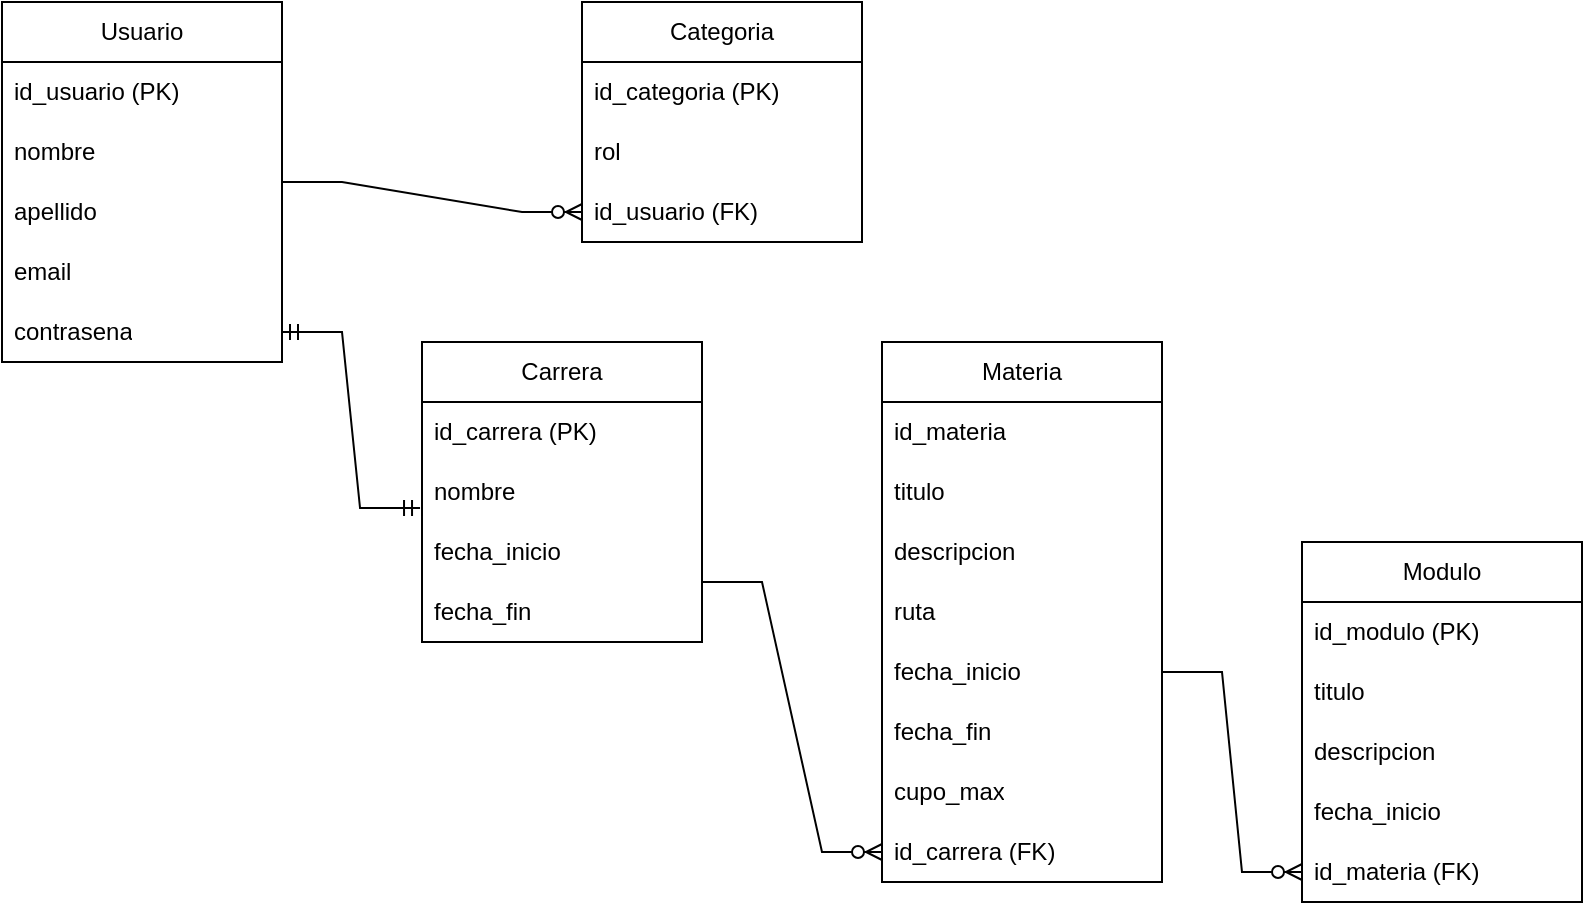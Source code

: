 <mxfile version="21.6.6" type="github">
  <diagram id="R2lEEEUBdFMjLlhIrx00" name="Page-1">
    <mxGraphModel dx="880" dy="389" grid="1" gridSize="10" guides="1" tooltips="1" connect="1" arrows="1" fold="1" page="1" pageScale="1" pageWidth="850" pageHeight="1100" math="0" shadow="0" extFonts="Permanent Marker^https://fonts.googleapis.com/css?family=Permanent+Marker">
      <root>
        <mxCell id="0" />
        <mxCell id="1" parent="0" />
        <mxCell id="YY7n0iItD9-9JzHol6P3-2" value="Usuario" style="swimlane;fontStyle=0;childLayout=stackLayout;horizontal=1;startSize=30;horizontalStack=0;resizeParent=1;resizeParentMax=0;resizeLast=0;collapsible=1;marginBottom=0;whiteSpace=wrap;html=1;" vertex="1" parent="1">
          <mxGeometry x="30" y="30" width="140" height="180" as="geometry" />
        </mxCell>
        <mxCell id="YY7n0iItD9-9JzHol6P3-3" value="id_usuario (PK)" style="text;strokeColor=none;fillColor=none;align=left;verticalAlign=middle;spacingLeft=4;spacingRight=4;overflow=hidden;points=[[0,0.5],[1,0.5]];portConstraint=eastwest;rotatable=0;whiteSpace=wrap;html=1;" vertex="1" parent="YY7n0iItD9-9JzHol6P3-2">
          <mxGeometry y="30" width="140" height="30" as="geometry" />
        </mxCell>
        <mxCell id="YY7n0iItD9-9JzHol6P3-4" value="nombre" style="text;strokeColor=none;fillColor=none;align=left;verticalAlign=middle;spacingLeft=4;spacingRight=4;overflow=hidden;points=[[0,0.5],[1,0.5]];portConstraint=eastwest;rotatable=0;whiteSpace=wrap;html=1;" vertex="1" parent="YY7n0iItD9-9JzHol6P3-2">
          <mxGeometry y="60" width="140" height="30" as="geometry" />
        </mxCell>
        <mxCell id="YY7n0iItD9-9JzHol6P3-5" value="apellido" style="text;strokeColor=none;fillColor=none;align=left;verticalAlign=middle;spacingLeft=4;spacingRight=4;overflow=hidden;points=[[0,0.5],[1,0.5]];portConstraint=eastwest;rotatable=0;whiteSpace=wrap;html=1;" vertex="1" parent="YY7n0iItD9-9JzHol6P3-2">
          <mxGeometry y="90" width="140" height="30" as="geometry" />
        </mxCell>
        <mxCell id="YY7n0iItD9-9JzHol6P3-6" value="email" style="text;strokeColor=none;fillColor=none;align=left;verticalAlign=middle;spacingLeft=4;spacingRight=4;overflow=hidden;points=[[0,0.5],[1,0.5]];portConstraint=eastwest;rotatable=0;whiteSpace=wrap;html=1;" vertex="1" parent="YY7n0iItD9-9JzHol6P3-2">
          <mxGeometry y="120" width="140" height="30" as="geometry" />
        </mxCell>
        <mxCell id="YY7n0iItD9-9JzHol6P3-7" value="contrasena" style="text;strokeColor=none;fillColor=none;align=left;verticalAlign=middle;spacingLeft=4;spacingRight=4;overflow=hidden;points=[[0,0.5],[1,0.5]];portConstraint=eastwest;rotatable=0;whiteSpace=wrap;html=1;" vertex="1" parent="YY7n0iItD9-9JzHol6P3-2">
          <mxGeometry y="150" width="140" height="30" as="geometry" />
        </mxCell>
        <mxCell id="YY7n0iItD9-9JzHol6P3-11" value="Categoria" style="swimlane;fontStyle=0;childLayout=stackLayout;horizontal=1;startSize=30;horizontalStack=0;resizeParent=1;resizeParentMax=0;resizeLast=0;collapsible=1;marginBottom=0;whiteSpace=wrap;html=1;" vertex="1" parent="1">
          <mxGeometry x="320" y="30" width="140" height="120" as="geometry" />
        </mxCell>
        <mxCell id="YY7n0iItD9-9JzHol6P3-12" value="id_categoria (PK)" style="text;strokeColor=none;fillColor=none;align=left;verticalAlign=middle;spacingLeft=4;spacingRight=4;overflow=hidden;points=[[0,0.5],[1,0.5]];portConstraint=eastwest;rotatable=0;whiteSpace=wrap;html=1;" vertex="1" parent="YY7n0iItD9-9JzHol6P3-11">
          <mxGeometry y="30" width="140" height="30" as="geometry" />
        </mxCell>
        <mxCell id="YY7n0iItD9-9JzHol6P3-13" value="rol" style="text;strokeColor=none;fillColor=none;align=left;verticalAlign=middle;spacingLeft=4;spacingRight=4;overflow=hidden;points=[[0,0.5],[1,0.5]];portConstraint=eastwest;rotatable=0;whiteSpace=wrap;html=1;" vertex="1" parent="YY7n0iItD9-9JzHol6P3-11">
          <mxGeometry y="60" width="140" height="30" as="geometry" />
        </mxCell>
        <mxCell id="YY7n0iItD9-9JzHol6P3-34" value="id_usuario (FK)" style="text;strokeColor=none;fillColor=none;align=left;verticalAlign=middle;spacingLeft=4;spacingRight=4;overflow=hidden;points=[[0,0.5],[1,0.5]];portConstraint=eastwest;rotatable=0;whiteSpace=wrap;html=1;" vertex="1" parent="YY7n0iItD9-9JzHol6P3-11">
          <mxGeometry y="90" width="140" height="30" as="geometry" />
        </mxCell>
        <mxCell id="YY7n0iItD9-9JzHol6P3-15" value="Carrera" style="swimlane;fontStyle=0;childLayout=stackLayout;horizontal=1;startSize=30;horizontalStack=0;resizeParent=1;resizeParentMax=0;resizeLast=0;collapsible=1;marginBottom=0;whiteSpace=wrap;html=1;" vertex="1" parent="1">
          <mxGeometry x="240" y="200" width="140" height="150" as="geometry" />
        </mxCell>
        <mxCell id="YY7n0iItD9-9JzHol6P3-16" value="id_carrera (PK)" style="text;strokeColor=none;fillColor=none;align=left;verticalAlign=middle;spacingLeft=4;spacingRight=4;overflow=hidden;points=[[0,0.5],[1,0.5]];portConstraint=eastwest;rotatable=0;whiteSpace=wrap;html=1;" vertex="1" parent="YY7n0iItD9-9JzHol6P3-15">
          <mxGeometry y="30" width="140" height="30" as="geometry" />
        </mxCell>
        <mxCell id="YY7n0iItD9-9JzHol6P3-17" value="nombre" style="text;strokeColor=none;fillColor=none;align=left;verticalAlign=middle;spacingLeft=4;spacingRight=4;overflow=hidden;points=[[0,0.5],[1,0.5]];portConstraint=eastwest;rotatable=0;whiteSpace=wrap;html=1;" vertex="1" parent="YY7n0iItD9-9JzHol6P3-15">
          <mxGeometry y="60" width="140" height="30" as="geometry" />
        </mxCell>
        <mxCell id="YY7n0iItD9-9JzHol6P3-18" value="fecha_inicio" style="text;strokeColor=none;fillColor=none;align=left;verticalAlign=middle;spacingLeft=4;spacingRight=4;overflow=hidden;points=[[0,0.5],[1,0.5]];portConstraint=eastwest;rotatable=0;whiteSpace=wrap;html=1;" vertex="1" parent="YY7n0iItD9-9JzHol6P3-15">
          <mxGeometry y="90" width="140" height="30" as="geometry" />
        </mxCell>
        <mxCell id="YY7n0iItD9-9JzHol6P3-19" value="fecha_fin" style="text;strokeColor=none;fillColor=none;align=left;verticalAlign=middle;spacingLeft=4;spacingRight=4;overflow=hidden;points=[[0,0.5],[1,0.5]];portConstraint=eastwest;rotatable=0;whiteSpace=wrap;html=1;" vertex="1" parent="YY7n0iItD9-9JzHol6P3-15">
          <mxGeometry y="120" width="140" height="30" as="geometry" />
        </mxCell>
        <mxCell id="YY7n0iItD9-9JzHol6P3-20" value="Materia" style="swimlane;fontStyle=0;childLayout=stackLayout;horizontal=1;startSize=30;horizontalStack=0;resizeParent=1;resizeParentMax=0;resizeLast=0;collapsible=1;marginBottom=0;whiteSpace=wrap;html=1;" vertex="1" parent="1">
          <mxGeometry x="470" y="200" width="140" height="270" as="geometry" />
        </mxCell>
        <mxCell id="YY7n0iItD9-9JzHol6P3-21" value="id_materia" style="text;strokeColor=none;fillColor=none;align=left;verticalAlign=middle;spacingLeft=4;spacingRight=4;overflow=hidden;points=[[0,0.5],[1,0.5]];portConstraint=eastwest;rotatable=0;whiteSpace=wrap;html=1;" vertex="1" parent="YY7n0iItD9-9JzHol6P3-20">
          <mxGeometry y="30" width="140" height="30" as="geometry" />
        </mxCell>
        <mxCell id="YY7n0iItD9-9JzHol6P3-22" value="titulo" style="text;strokeColor=none;fillColor=none;align=left;verticalAlign=middle;spacingLeft=4;spacingRight=4;overflow=hidden;points=[[0,0.5],[1,0.5]];portConstraint=eastwest;rotatable=0;whiteSpace=wrap;html=1;" vertex="1" parent="YY7n0iItD9-9JzHol6P3-20">
          <mxGeometry y="60" width="140" height="30" as="geometry" />
        </mxCell>
        <mxCell id="YY7n0iItD9-9JzHol6P3-23" value="descripcion" style="text;strokeColor=none;fillColor=none;align=left;verticalAlign=middle;spacingLeft=4;spacingRight=4;overflow=hidden;points=[[0,0.5],[1,0.5]];portConstraint=eastwest;rotatable=0;whiteSpace=wrap;html=1;" vertex="1" parent="YY7n0iItD9-9JzHol6P3-20">
          <mxGeometry y="90" width="140" height="30" as="geometry" />
        </mxCell>
        <mxCell id="YY7n0iItD9-9JzHol6P3-24" value="ruta" style="text;strokeColor=none;fillColor=none;align=left;verticalAlign=middle;spacingLeft=4;spacingRight=4;overflow=hidden;points=[[0,0.5],[1,0.5]];portConstraint=eastwest;rotatable=0;whiteSpace=wrap;html=1;" vertex="1" parent="YY7n0iItD9-9JzHol6P3-20">
          <mxGeometry y="120" width="140" height="30" as="geometry" />
        </mxCell>
        <mxCell id="YY7n0iItD9-9JzHol6P3-25" value="fecha_inicio" style="text;strokeColor=none;fillColor=none;align=left;verticalAlign=middle;spacingLeft=4;spacingRight=4;overflow=hidden;points=[[0,0.5],[1,0.5]];portConstraint=eastwest;rotatable=0;whiteSpace=wrap;html=1;" vertex="1" parent="YY7n0iItD9-9JzHol6P3-20">
          <mxGeometry y="150" width="140" height="30" as="geometry" />
        </mxCell>
        <mxCell id="YY7n0iItD9-9JzHol6P3-26" value="fecha_fin" style="text;strokeColor=none;fillColor=none;align=left;verticalAlign=middle;spacingLeft=4;spacingRight=4;overflow=hidden;points=[[0,0.5],[1,0.5]];portConstraint=eastwest;rotatable=0;whiteSpace=wrap;html=1;" vertex="1" parent="YY7n0iItD9-9JzHol6P3-20">
          <mxGeometry y="180" width="140" height="30" as="geometry" />
        </mxCell>
        <mxCell id="YY7n0iItD9-9JzHol6P3-27" value="cupo_max" style="text;strokeColor=none;fillColor=none;align=left;verticalAlign=middle;spacingLeft=4;spacingRight=4;overflow=hidden;points=[[0,0.5],[1,0.5]];portConstraint=eastwest;rotatable=0;whiteSpace=wrap;html=1;" vertex="1" parent="YY7n0iItD9-9JzHol6P3-20">
          <mxGeometry y="210" width="140" height="30" as="geometry" />
        </mxCell>
        <mxCell id="YY7n0iItD9-9JzHol6P3-40" value="id_carrera (FK)" style="text;strokeColor=none;fillColor=none;align=left;verticalAlign=middle;spacingLeft=4;spacingRight=4;overflow=hidden;points=[[0,0.5],[1,0.5]];portConstraint=eastwest;rotatable=0;whiteSpace=wrap;html=1;" vertex="1" parent="YY7n0iItD9-9JzHol6P3-20">
          <mxGeometry y="240" width="140" height="30" as="geometry" />
        </mxCell>
        <mxCell id="YY7n0iItD9-9JzHol6P3-28" value="Modulo" style="swimlane;fontStyle=0;childLayout=stackLayout;horizontal=1;startSize=30;horizontalStack=0;resizeParent=1;resizeParentMax=0;resizeLast=0;collapsible=1;marginBottom=0;whiteSpace=wrap;html=1;" vertex="1" parent="1">
          <mxGeometry x="680" y="300" width="140" height="180" as="geometry" />
        </mxCell>
        <mxCell id="YY7n0iItD9-9JzHol6P3-29" value="id_modulo (PK)" style="text;strokeColor=none;fillColor=none;align=left;verticalAlign=middle;spacingLeft=4;spacingRight=4;overflow=hidden;points=[[0,0.5],[1,0.5]];portConstraint=eastwest;rotatable=0;whiteSpace=wrap;html=1;" vertex="1" parent="YY7n0iItD9-9JzHol6P3-28">
          <mxGeometry y="30" width="140" height="30" as="geometry" />
        </mxCell>
        <mxCell id="YY7n0iItD9-9JzHol6P3-30" value="titulo" style="text;strokeColor=none;fillColor=none;align=left;verticalAlign=middle;spacingLeft=4;spacingRight=4;overflow=hidden;points=[[0,0.5],[1,0.5]];portConstraint=eastwest;rotatable=0;whiteSpace=wrap;html=1;" vertex="1" parent="YY7n0iItD9-9JzHol6P3-28">
          <mxGeometry y="60" width="140" height="30" as="geometry" />
        </mxCell>
        <mxCell id="YY7n0iItD9-9JzHol6P3-31" value="descripcion" style="text;strokeColor=none;fillColor=none;align=left;verticalAlign=middle;spacingLeft=4;spacingRight=4;overflow=hidden;points=[[0,0.5],[1,0.5]];portConstraint=eastwest;rotatable=0;whiteSpace=wrap;html=1;" vertex="1" parent="YY7n0iItD9-9JzHol6P3-28">
          <mxGeometry y="90" width="140" height="30" as="geometry" />
        </mxCell>
        <mxCell id="YY7n0iItD9-9JzHol6P3-32" value="fecha_inicio" style="text;strokeColor=none;fillColor=none;align=left;verticalAlign=middle;spacingLeft=4;spacingRight=4;overflow=hidden;points=[[0,0.5],[1,0.5]];portConstraint=eastwest;rotatable=0;whiteSpace=wrap;html=1;" vertex="1" parent="YY7n0iItD9-9JzHol6P3-28">
          <mxGeometry y="120" width="140" height="30" as="geometry" />
        </mxCell>
        <mxCell id="YY7n0iItD9-9JzHol6P3-42" value="id_materia (FK)" style="text;strokeColor=none;fillColor=none;align=left;verticalAlign=middle;spacingLeft=4;spacingRight=4;overflow=hidden;points=[[0,0.5],[1,0.5]];portConstraint=eastwest;rotatable=0;whiteSpace=wrap;html=1;" vertex="1" parent="YY7n0iItD9-9JzHol6P3-28">
          <mxGeometry y="150" width="140" height="30" as="geometry" />
        </mxCell>
        <mxCell id="YY7n0iItD9-9JzHol6P3-35" value="" style="edgeStyle=entityRelationEdgeStyle;fontSize=12;html=1;endArrow=ERzeroToMany;endFill=1;rounded=0;" edge="1" parent="1" source="YY7n0iItD9-9JzHol6P3-2" target="YY7n0iItD9-9JzHol6P3-34">
          <mxGeometry width="100" height="100" relative="1" as="geometry">
            <mxPoint x="370" y="300" as="sourcePoint" />
            <mxPoint x="470" y="200" as="targetPoint" />
          </mxGeometry>
        </mxCell>
        <mxCell id="YY7n0iItD9-9JzHol6P3-38" value="" style="edgeStyle=entityRelationEdgeStyle;fontSize=12;html=1;endArrow=ERmandOne;startArrow=ERmandOne;rounded=0;exitX=1;exitY=0.5;exitDx=0;exitDy=0;entryX=-0.007;entryY=0.767;entryDx=0;entryDy=0;entryPerimeter=0;" edge="1" parent="1" source="YY7n0iItD9-9JzHol6P3-7" target="YY7n0iItD9-9JzHol6P3-17">
          <mxGeometry width="100" height="100" relative="1" as="geometry">
            <mxPoint x="80.0" y="270" as="sourcePoint" />
            <mxPoint x="183.02" y="372" as="targetPoint" />
          </mxGeometry>
        </mxCell>
        <mxCell id="YY7n0iItD9-9JzHol6P3-39" value="" style="edgeStyle=entityRelationEdgeStyle;fontSize=12;html=1;endArrow=ERzeroToMany;endFill=1;rounded=0;entryX=0;entryY=0.5;entryDx=0;entryDy=0;" edge="1" parent="1" target="YY7n0iItD9-9JzHol6P3-40">
          <mxGeometry width="100" height="100" relative="1" as="geometry">
            <mxPoint x="380" y="320" as="sourcePoint" />
            <mxPoint x="480" y="220" as="targetPoint" />
            <Array as="points">
              <mxPoint x="460" y="320" />
              <mxPoint x="400" y="390" />
              <mxPoint x="400" y="390" />
            </Array>
          </mxGeometry>
        </mxCell>
        <mxCell id="YY7n0iItD9-9JzHol6P3-43" value="" style="edgeStyle=entityRelationEdgeStyle;fontSize=12;html=1;endArrow=ERzeroToMany;endFill=1;rounded=0;exitX=1;exitY=0.5;exitDx=0;exitDy=0;entryX=0;entryY=0.5;entryDx=0;entryDy=0;" edge="1" parent="1" source="YY7n0iItD9-9JzHol6P3-25" target="YY7n0iItD9-9JzHol6P3-42">
          <mxGeometry width="100" height="100" relative="1" as="geometry">
            <mxPoint x="380" y="320" as="sourcePoint" />
            <mxPoint x="480" y="220" as="targetPoint" />
          </mxGeometry>
        </mxCell>
      </root>
    </mxGraphModel>
  </diagram>
</mxfile>
